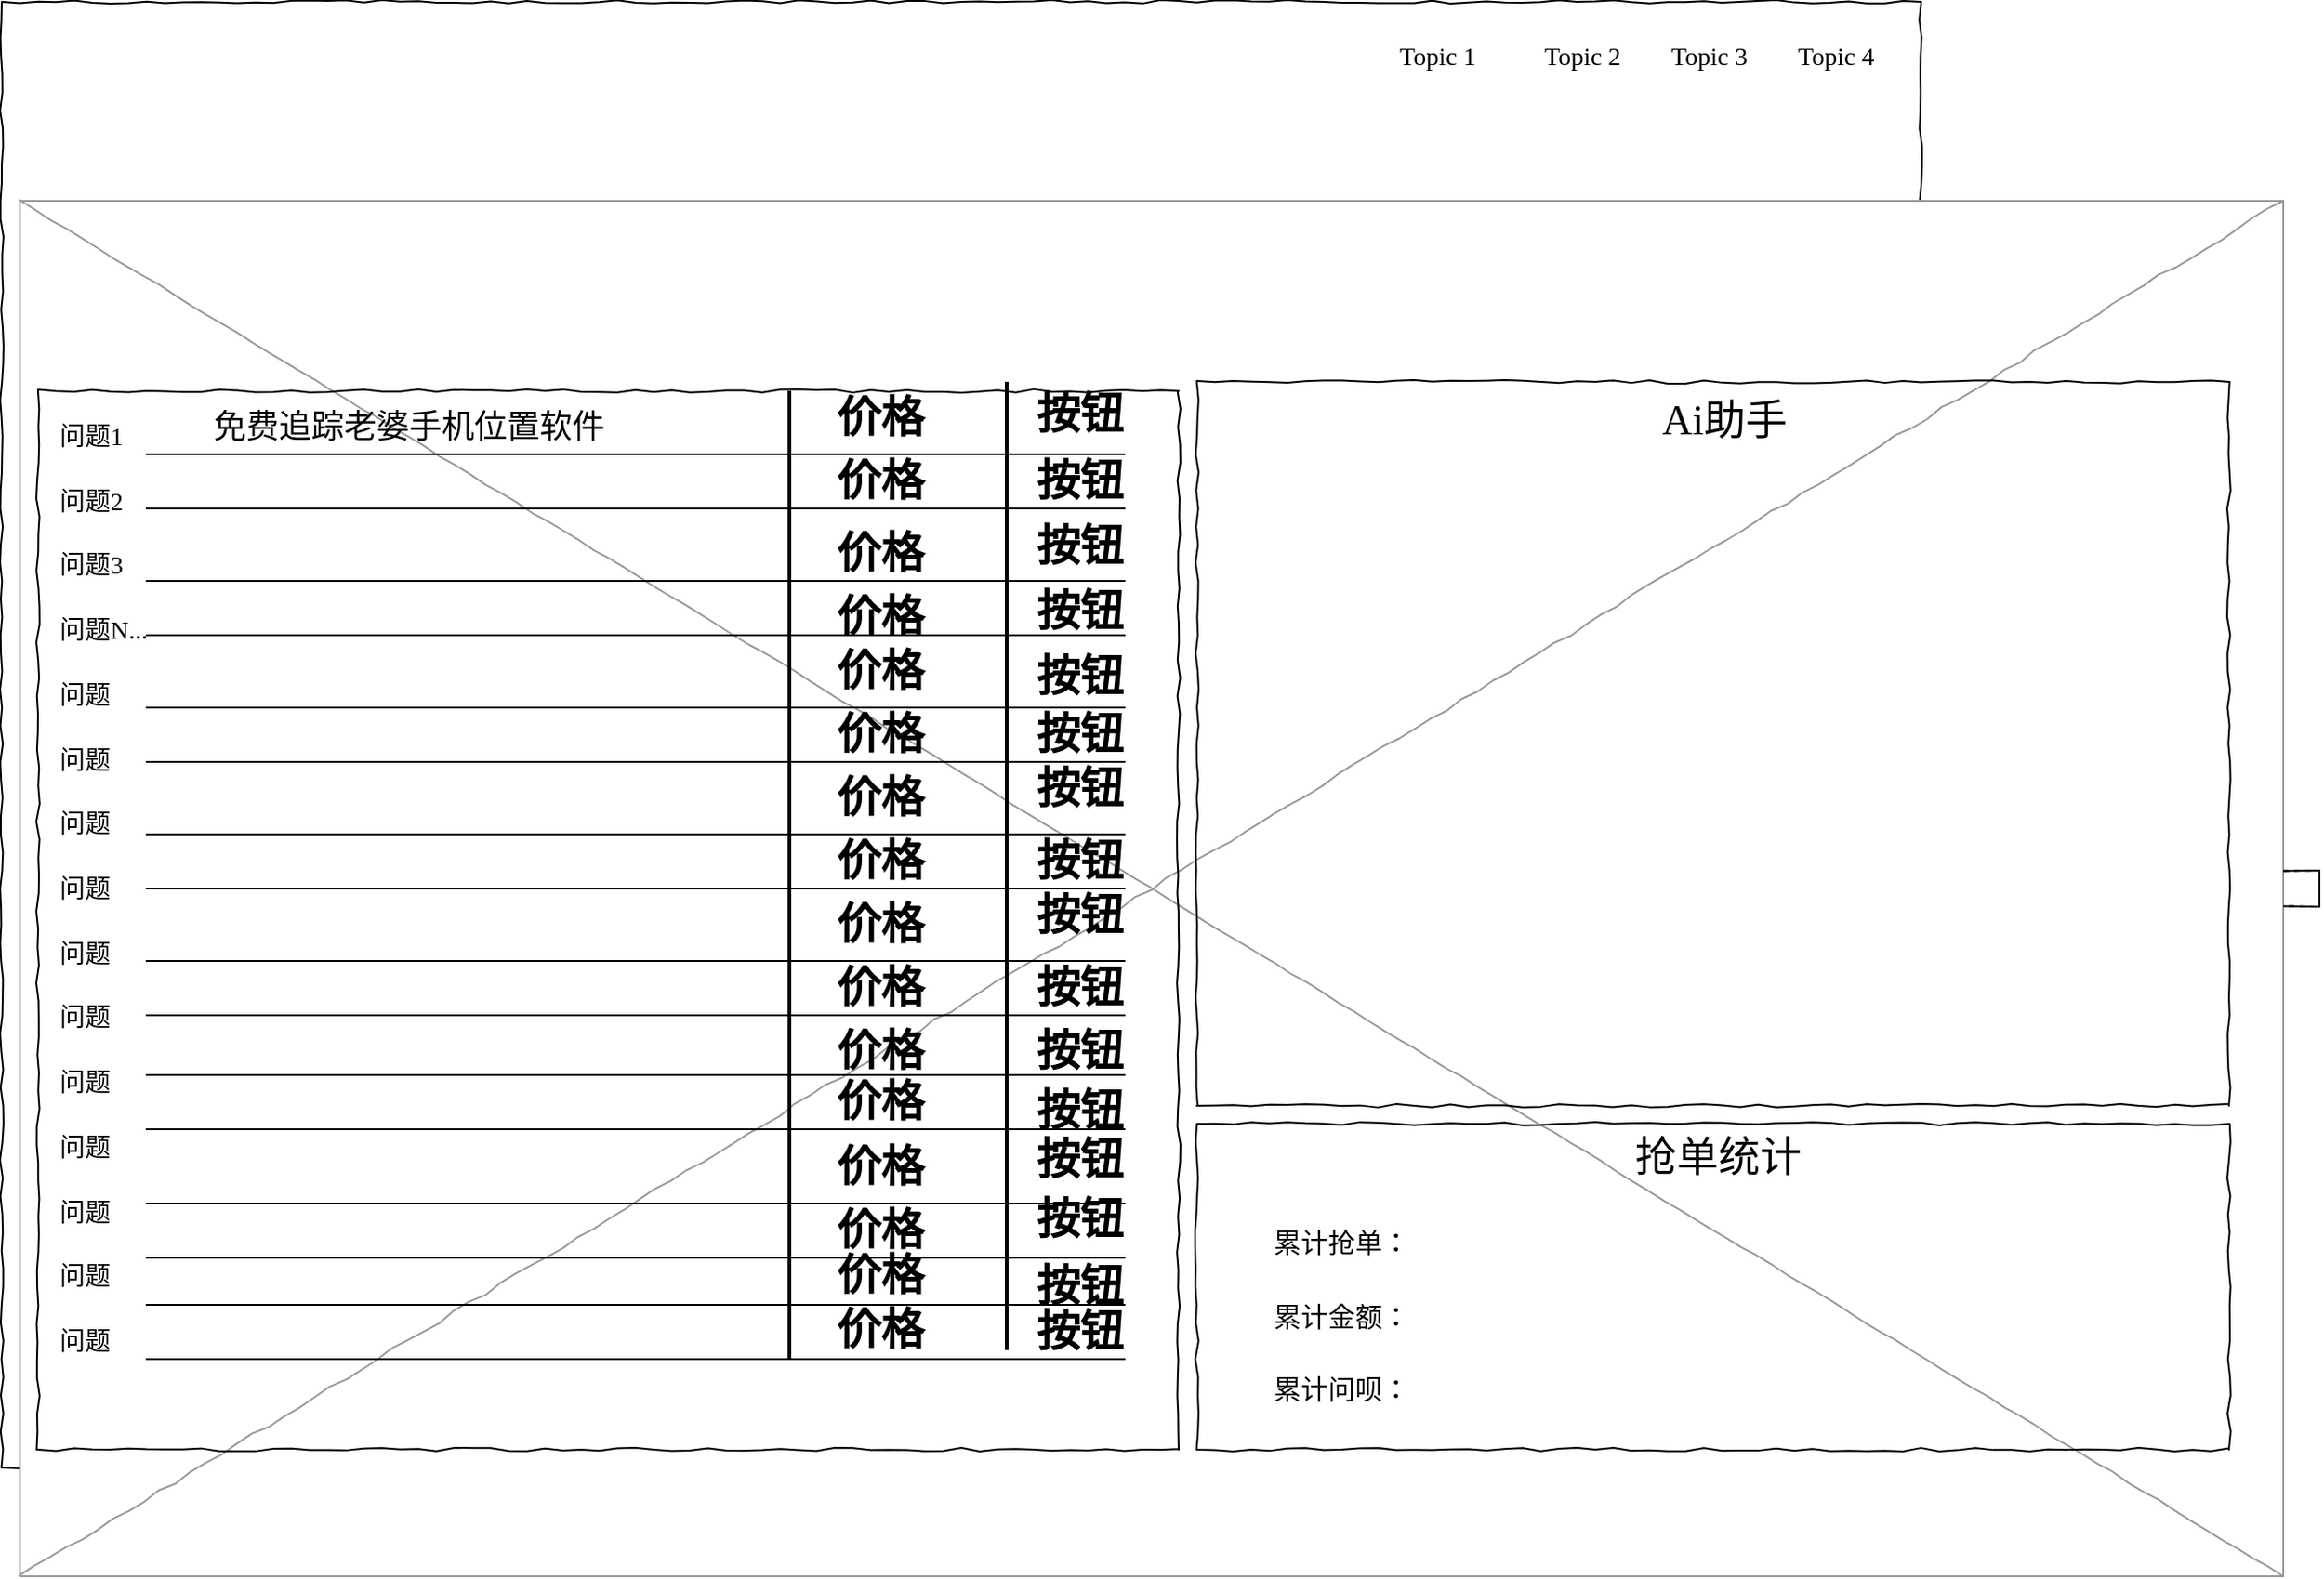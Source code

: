 <mxfile version="21.5.0" type="github">
  <diagram name="Page-1" id="03018318-947c-dd8e-b7a3-06fadd420f32">
    <mxGraphModel dx="1453" dy="986" grid="1" gridSize="10" guides="1" tooltips="1" connect="1" arrows="1" fold="1" page="1" pageScale="1" pageWidth="1100" pageHeight="850" background="#ffffff" math="0" shadow="0">
      <root>
        <mxCell id="0" />
        <mxCell id="1" parent="0" />
        <mxCell id="677b7b8949515195-1" value="" style="whiteSpace=wrap;html=1;rounded=0;shadow=0;labelBackgroundColor=none;strokeColor=#000000;strokeWidth=1;fillColor=none;fontFamily=Verdana;fontSize=12;fontColor=#000000;align=center;comic=1;" parent="1" vertex="1">
          <mxGeometry x="10" y="20" width="1060" height="810" as="geometry" />
        </mxCell>
        <mxCell id="677b7b8949515195-4" value="Topic 1" style="text;html=1;points=[];align=left;verticalAlign=top;spacingTop=-4;fontSize=14;fontFamily=Verdana" parent="1" vertex="1">
          <mxGeometry x="780" y="40" width="60" height="20" as="geometry" />
        </mxCell>
        <mxCell id="677b7b8949515195-5" value="Topic 2" style="text;html=1;points=[];align=left;verticalAlign=top;spacingTop=-4;fontSize=14;fontFamily=Verdana" parent="1" vertex="1">
          <mxGeometry x="860" y="40" width="60" height="20" as="geometry" />
        </mxCell>
        <mxCell id="677b7b8949515195-6" value="Topic 3" style="text;html=1;points=[];align=left;verticalAlign=top;spacingTop=-4;fontSize=14;fontFamily=Verdana" parent="1" vertex="1">
          <mxGeometry x="930" y="40" width="60" height="20" as="geometry" />
        </mxCell>
        <mxCell id="677b7b8949515195-7" value="Topic 4" style="text;html=1;points=[];align=left;verticalAlign=top;spacingTop=-4;fontSize=14;fontFamily=Verdana" parent="1" vertex="1">
          <mxGeometry x="1000" y="40" width="60" height="20" as="geometry" />
        </mxCell>
        <mxCell id="677b7b8949515195-8" value="" style="whiteSpace=wrap;html=1;rounded=0;shadow=0;labelBackgroundColor=none;strokeWidth=1;fillColor=none;fontFamily=Verdana;fontSize=12;align=center;comic=1;" parent="1" vertex="1">
          <mxGeometry x="30" y="230" width="200" height="590" as="geometry" />
        </mxCell>
        <mxCell id="677b7b8949515195-9" value="" style="line;strokeWidth=1;html=1;rounded=0;shadow=0;labelBackgroundColor=none;fillColor=none;fontFamily=Verdana;fontSize=14;fontColor=#000000;align=center;comic=1;" parent="1" vertex="1">
          <mxGeometry x="20" y="140" width="1060" height="10" as="geometry" />
        </mxCell>
        <mxCell id="677b7b8949515195-10" value="" style="whiteSpace=wrap;html=1;rounded=0;shadow=0;labelBackgroundColor=none;strokeWidth=1;fillColor=none;fontFamily=Verdana;fontSize=12;align=center;comic=1;" parent="1" vertex="1">
          <mxGeometry x="30" y="160" width="1040" height="50" as="geometry" />
        </mxCell>
        <mxCell id="677b7b8949515195-11" value="Section 1" style="text;html=1;points=[];align=left;verticalAlign=top;spacingTop=-4;fontSize=14;fontFamily=Verdana" parent="1" vertex="1">
          <mxGeometry x="330" y="175" width="60" height="20" as="geometry" />
        </mxCell>
        <mxCell id="677b7b8949515195-12" value="Section 2" style="text;html=1;points=[];align=left;verticalAlign=top;spacingTop=-4;fontSize=14;fontFamily=Verdana" parent="1" vertex="1">
          <mxGeometry x="477" y="175" width="60" height="20" as="geometry" />
        </mxCell>
        <mxCell id="677b7b8949515195-13" value="Section 3" style="text;html=1;points=[];align=left;verticalAlign=top;spacingTop=-4;fontSize=14;fontFamily=Verdana" parent="1" vertex="1">
          <mxGeometry x="623" y="175" width="60" height="20" as="geometry" />
        </mxCell>
        <mxCell id="677b7b8949515195-14" value="Section 4" style="text;html=1;points=[];align=left;verticalAlign=top;spacingTop=-4;fontSize=14;fontFamily=Verdana" parent="1" vertex="1">
          <mxGeometry x="770" y="175" width="60" height="20" as="geometry" />
        </mxCell>
        <mxCell id="677b7b8949515195-15" value="&lt;div style=&quot;text-align: justify&quot;&gt;&lt;span&gt;Lorem ipsum dolor sit amet, consectetur adipisicing elit, sed do eiusmod tempor incididunt ut labore et dolore magna aliqua. Ut enim ad minim veniam, quis nostrud exercitation ullamco laboris nisi ut aliquip ex ea commodo consequat. Duis aute irure dolor in reprehenderit in voluptate velit esse cillum dolore eu fugiat nulla pariatur. Excepteur sint occaecat cupidatat non proident, sunt in culpa qui officia deserunt mollit anim id est laborum.&lt;/span&gt;&lt;/div&gt;&lt;div style=&quot;text-align: justify&quot;&gt;&lt;span&gt;Sed ut perspiciatis unde omnis iste natus error sit voluptatem accusantium doloremque laudantium, totam rem aperiam, eaque ipsa quae ab illo inventore veritatis et quasi architecto beatae vitae dicta sunt explicabo. Nemo enim ipsam voluptatem quia voluptas sit aspernatur aut odit aut fugit, sed quia consequuntur magni dolores eos qui ratione voluptatem sequi nesciunt.&amp;nbsp;&lt;/span&gt;&lt;/div&gt;" style="whiteSpace=wrap;html=1;rounded=0;shadow=0;labelBackgroundColor=none;strokeWidth=1;fillColor=none;fontFamily=Verdana;fontSize=12;align=center;verticalAlign=top;spacing=10;comic=1;" parent="1" vertex="1">
          <mxGeometry x="250" y="640" width="580" height="180" as="geometry" />
        </mxCell>
        <mxCell id="677b7b8949515195-16" value="" style="verticalLabelPosition=bottom;shadow=0;dashed=0;align=center;html=1;verticalAlign=top;strokeWidth=1;shape=mxgraph.mockup.graphics.simpleIcon;strokeColor=#999999;rounded=0;labelBackgroundColor=none;fontFamily=Verdana;fontSize=14;fontColor=#000000;comic=1;" parent="1" vertex="1">
          <mxGeometry x="20" y="130" width="1250" height="760" as="geometry" />
        </mxCell>
        <mxCell id="677b7b8949515195-25" value="" style="whiteSpace=wrap;html=1;rounded=0;shadow=0;labelBackgroundColor=none;strokeWidth=1;fillColor=none;fontFamily=Verdana;fontSize=12;align=center;comic=1;" parent="1" vertex="1">
          <mxGeometry x="670" y="230" width="570" height="400" as="geometry" />
        </mxCell>
        <mxCell id="677b7b8949515195-26" value="" style="whiteSpace=wrap;html=1;rounded=0;shadow=0;labelBackgroundColor=none;strokeWidth=1;fillColor=none;fontFamily=Verdana;fontSize=12;align=center;comic=1;" parent="1" vertex="1">
          <mxGeometry x="670" y="640" width="570" height="180" as="geometry" />
        </mxCell>
        <mxCell id="677b7b8949515195-27" value="问题1" style="text;html=1;points=[];align=left;verticalAlign=top;spacingTop=-4;fontSize=14;fontFamily=Verdana" parent="1" vertex="1">
          <mxGeometry x="40" y="250" width="50" height="20" as="geometry" />
        </mxCell>
        <mxCell id="677b7b8949515195-28" value="问题2" style="text;html=1;points=[];align=left;verticalAlign=top;spacingTop=-4;fontSize=14;fontFamily=Verdana" parent="1" vertex="1">
          <mxGeometry x="40" y="286" width="170" height="20" as="geometry" />
        </mxCell>
        <mxCell id="677b7b8949515195-29" value="问题3" style="text;html=1;points=[];align=left;verticalAlign=top;spacingTop=-4;fontSize=14;fontFamily=Verdana" parent="1" vertex="1">
          <mxGeometry x="40" y="321" width="170" height="20" as="geometry" />
        </mxCell>
        <mxCell id="677b7b8949515195-30" value="问题N..." style="text;html=1;points=[];align=left;verticalAlign=top;spacingTop=-4;fontSize=14;fontFamily=Verdana" parent="1" vertex="1">
          <mxGeometry x="40" y="357" width="170" height="20" as="geometry" />
        </mxCell>
        <mxCell id="677b7b8949515195-31" value="问题" style="text;html=1;points=[];align=left;verticalAlign=top;spacingTop=-4;fontSize=14;fontFamily=Verdana" parent="1" vertex="1">
          <mxGeometry x="40" y="464" width="170" height="20" as="geometry" />
        </mxCell>
        <mxCell id="677b7b8949515195-32" value="问题" style="text;html=1;points=[];align=left;verticalAlign=top;spacingTop=-4;fontSize=14;fontFamily=Verdana" parent="1" vertex="1">
          <mxGeometry x="40" y="500" width="170" height="20" as="geometry" />
        </mxCell>
        <mxCell id="677b7b8949515195-33" value="问题" style="text;html=1;points=[];align=left;verticalAlign=top;spacingTop=-4;fontSize=14;fontFamily=Verdana" parent="1" vertex="1">
          <mxGeometry x="40" y="536" width="170" height="20" as="geometry" />
        </mxCell>
        <mxCell id="677b7b8949515195-34" value="问题" style="text;html=1;points=[];align=left;verticalAlign=top;spacingTop=-4;fontSize=14;fontFamily=Verdana" parent="1" vertex="1">
          <mxGeometry x="40" y="571" width="170" height="20" as="geometry" />
        </mxCell>
        <mxCell id="677b7b8949515195-35" value="问题" style="text;html=1;points=[];align=left;verticalAlign=top;spacingTop=-4;fontSize=14;fontFamily=Verdana" parent="1" vertex="1">
          <mxGeometry x="40" y="607" width="170" height="20" as="geometry" />
        </mxCell>
        <mxCell id="677b7b8949515195-36" value="问题" style="text;html=1;points=[];align=left;verticalAlign=top;spacingTop=-4;fontSize=14;fontFamily=Verdana" parent="1" vertex="1">
          <mxGeometry x="40" y="643" width="170" height="20" as="geometry" />
        </mxCell>
        <mxCell id="677b7b8949515195-37" value="问题" style="text;html=1;points=[];align=left;verticalAlign=top;spacingTop=-4;fontSize=14;fontFamily=Verdana" parent="1" vertex="1">
          <mxGeometry x="40" y="679" width="170" height="20" as="geometry" />
        </mxCell>
        <mxCell id="677b7b8949515195-38" value="问题" style="text;html=1;points=[];align=left;verticalAlign=top;spacingTop=-4;fontSize=14;fontFamily=Verdana" parent="1" vertex="1">
          <mxGeometry x="40" y="714" width="170" height="20" as="geometry" />
        </mxCell>
        <mxCell id="677b7b8949515195-39" value="问题" style="text;html=1;points=[];align=left;verticalAlign=top;spacingTop=-4;fontSize=14;fontFamily=Verdana" parent="1" vertex="1">
          <mxGeometry x="40" y="393" width="170" height="20" as="geometry" />
        </mxCell>
        <mxCell id="677b7b8949515195-40" value="问题" style="text;html=1;points=[];align=left;verticalAlign=top;spacingTop=-4;fontSize=14;fontFamily=Verdana" parent="1" vertex="1">
          <mxGeometry x="40" y="429" width="170" height="20" as="geometry" />
        </mxCell>
        <mxCell id="677b7b8949515195-41" value="问题" style="text;html=1;points=[];align=left;verticalAlign=top;spacingTop=-4;fontSize=14;fontFamily=Verdana" parent="1" vertex="1">
          <mxGeometry x="40" y="750" width="170" height="20" as="geometry" />
        </mxCell>
        <mxCell id="677b7b8949515195-42" value="&lt;font style=&quot;font-size: 23px;&quot;&gt;抢单统计&lt;/font&gt;" style="text;html=1;points=[];align=left;verticalAlign=top;spacingTop=-4;fontSize=14;fontFamily=Verdana" parent="1" vertex="1">
          <mxGeometry x="910" y="642" width="90" height="37" as="geometry" />
        </mxCell>
        <mxCell id="8sVmZBeLmpOsSXmFkfnY-3" value="" style="endArrow=none;dashed=1;html=1;rounded=0;" edge="1" parent="1" source="677b7b8949515195-16" target="677b7b8949515195-16">
          <mxGeometry width="50" height="50" relative="1" as="geometry">
            <mxPoint x="440" y="430" as="sourcePoint" />
            <mxPoint x="490" y="380" as="targetPoint" />
            <Array as="points">
              <mxPoint x="270" y="350" />
            </Array>
          </mxGeometry>
        </mxCell>
        <mxCell id="8sVmZBeLmpOsSXmFkfnY-4" value="" style="endArrow=none;html=1;rounded=0;" edge="1" parent="1" source="677b7b8949515195-16" target="677b7b8949515195-16">
          <mxGeometry width="50" height="50" relative="1" as="geometry">
            <mxPoint x="440" y="430" as="sourcePoint" />
            <mxPoint x="490" y="380" as="targetPoint" />
          </mxGeometry>
        </mxCell>
        <mxCell id="8sVmZBeLmpOsSXmFkfnY-7" value="" style="shape=partialRectangle;whiteSpace=wrap;html=1;left=0;right=0;fillColor=none;" vertex="1" parent="1">
          <mxGeometry x="90" y="270" width="540" height="30" as="geometry" />
        </mxCell>
        <mxCell id="8sVmZBeLmpOsSXmFkfnY-8" value="" style="shape=partialRectangle;whiteSpace=wrap;html=1;left=0;right=0;fillColor=none;" vertex="1" parent="1">
          <mxGeometry x="90" y="340" width="540" height="30" as="geometry" />
        </mxCell>
        <mxCell id="8sVmZBeLmpOsSXmFkfnY-10" value="" style="shape=partialRectangle;whiteSpace=wrap;html=1;left=0;right=0;fillColor=none;" vertex="1" parent="1">
          <mxGeometry x="90" y="410" width="540" height="30" as="geometry" />
        </mxCell>
        <mxCell id="8sVmZBeLmpOsSXmFkfnY-11" value="" style="shape=partialRectangle;whiteSpace=wrap;html=1;left=0;right=0;fillColor=none;" vertex="1" parent="1">
          <mxGeometry x="90" y="480" width="540" height="30" as="geometry" />
        </mxCell>
        <mxCell id="8sVmZBeLmpOsSXmFkfnY-12" value="" style="shape=partialRectangle;whiteSpace=wrap;html=1;left=0;right=0;fillColor=none;" vertex="1" parent="1">
          <mxGeometry x="90" y="550" width="540" height="30" as="geometry" />
        </mxCell>
        <mxCell id="8sVmZBeLmpOsSXmFkfnY-13" value="" style="shape=partialRectangle;whiteSpace=wrap;html=1;left=0;right=0;fillColor=none;" vertex="1" parent="1">
          <mxGeometry x="90" y="613" width="540" height="30" as="geometry" />
        </mxCell>
        <mxCell id="8sVmZBeLmpOsSXmFkfnY-14" value="" style="shape=partialRectangle;whiteSpace=wrap;html=1;left=0;right=0;fillColor=none;" vertex="1" parent="1">
          <mxGeometry x="90" y="684" width="540" height="30" as="geometry" />
        </mxCell>
        <mxCell id="8sVmZBeLmpOsSXmFkfnY-15" value="" style="shape=partialRectangle;whiteSpace=wrap;html=1;left=0;right=0;fillColor=none;" vertex="1" parent="1">
          <mxGeometry x="90" y="740" width="540" height="30" as="geometry" />
        </mxCell>
        <mxCell id="8sVmZBeLmpOsSXmFkfnY-17" value="" style="line;strokeWidth=2;direction=south;html=1;" vertex="1" parent="1">
          <mxGeometry x="440" y="235" width="10" height="535" as="geometry" />
        </mxCell>
        <mxCell id="8sVmZBeLmpOsSXmFkfnY-19" value="价格" style="text;strokeColor=none;fillColor=none;html=1;fontSize=24;fontStyle=1;verticalAlign=middle;align=center;" vertex="1" parent="1">
          <mxGeometry x="460" y="230" width="70" height="40" as="geometry" />
        </mxCell>
        <mxCell id="8sVmZBeLmpOsSXmFkfnY-20" value="价格" style="text;strokeColor=none;fillColor=none;html=1;fontSize=24;fontStyle=1;verticalAlign=middle;align=center;" vertex="1" parent="1">
          <mxGeometry x="460" y="265" width="70" height="40" as="geometry" />
        </mxCell>
        <mxCell id="8sVmZBeLmpOsSXmFkfnY-21" value="价格" style="text;strokeColor=none;fillColor=none;html=1;fontSize=24;fontStyle=1;verticalAlign=middle;align=center;" vertex="1" parent="1">
          <mxGeometry x="460" y="305" width="70" height="40" as="geometry" />
        </mxCell>
        <mxCell id="8sVmZBeLmpOsSXmFkfnY-22" value="价格" style="text;strokeColor=none;fillColor=none;html=1;fontSize=24;fontStyle=1;verticalAlign=middle;align=center;" vertex="1" parent="1">
          <mxGeometry x="460" y="340" width="70" height="40" as="geometry" />
        </mxCell>
        <mxCell id="8sVmZBeLmpOsSXmFkfnY-23" value="价格" style="text;strokeColor=none;fillColor=none;html=1;fontSize=24;fontStyle=1;verticalAlign=middle;align=center;" vertex="1" parent="1">
          <mxGeometry x="460" y="370" width="70" height="40" as="geometry" />
        </mxCell>
        <mxCell id="8sVmZBeLmpOsSXmFkfnY-24" value="价格" style="text;strokeColor=none;fillColor=none;html=1;fontSize=24;fontStyle=1;verticalAlign=middle;align=center;" vertex="1" parent="1">
          <mxGeometry x="460" y="405" width="70" height="40" as="geometry" />
        </mxCell>
        <mxCell id="8sVmZBeLmpOsSXmFkfnY-25" value="价格" style="text;strokeColor=none;fillColor=none;html=1;fontSize=24;fontStyle=1;verticalAlign=middle;align=center;" vertex="1" parent="1">
          <mxGeometry x="460" y="440" width="70" height="40" as="geometry" />
        </mxCell>
        <mxCell id="8sVmZBeLmpOsSXmFkfnY-26" value="价格" style="text;strokeColor=none;fillColor=none;html=1;fontSize=24;fontStyle=1;verticalAlign=middle;align=center;" vertex="1" parent="1">
          <mxGeometry x="460" y="475" width="70" height="40" as="geometry" />
        </mxCell>
        <mxCell id="8sVmZBeLmpOsSXmFkfnY-27" value="价格" style="text;strokeColor=none;fillColor=none;html=1;fontSize=24;fontStyle=1;verticalAlign=middle;align=center;" vertex="1" parent="1">
          <mxGeometry x="460" y="510" width="70" height="40" as="geometry" />
        </mxCell>
        <mxCell id="8sVmZBeLmpOsSXmFkfnY-28" value="价格" style="text;strokeColor=none;fillColor=none;html=1;fontSize=24;fontStyle=1;verticalAlign=middle;align=center;" vertex="1" parent="1">
          <mxGeometry x="460" y="545" width="70" height="40" as="geometry" />
        </mxCell>
        <mxCell id="8sVmZBeLmpOsSXmFkfnY-29" value="价格" style="text;strokeColor=none;fillColor=none;html=1;fontSize=24;fontStyle=1;verticalAlign=middle;align=center;" vertex="1" parent="1">
          <mxGeometry x="460" y="580" width="70" height="40" as="geometry" />
        </mxCell>
        <mxCell id="8sVmZBeLmpOsSXmFkfnY-30" value="价格" style="text;strokeColor=none;fillColor=none;html=1;fontSize=24;fontStyle=1;verticalAlign=middle;align=center;" vertex="1" parent="1">
          <mxGeometry x="460" y="608" width="70" height="40" as="geometry" />
        </mxCell>
        <mxCell id="8sVmZBeLmpOsSXmFkfnY-31" value="价格" style="text;strokeColor=none;fillColor=none;html=1;fontSize=24;fontStyle=1;verticalAlign=middle;align=center;" vertex="1" parent="1">
          <mxGeometry x="460" y="644" width="70" height="40" as="geometry" />
        </mxCell>
        <mxCell id="8sVmZBeLmpOsSXmFkfnY-32" value="价格" style="text;strokeColor=none;fillColor=none;html=1;fontSize=24;fontStyle=1;verticalAlign=middle;align=center;" vertex="1" parent="1">
          <mxGeometry x="460" y="679" width="70" height="40" as="geometry" />
        </mxCell>
        <mxCell id="8sVmZBeLmpOsSXmFkfnY-33" value="价格" style="text;strokeColor=none;fillColor=none;html=1;fontSize=24;fontStyle=1;verticalAlign=middle;align=center;" vertex="1" parent="1">
          <mxGeometry x="460" y="704" width="70" height="40" as="geometry" />
        </mxCell>
        <mxCell id="8sVmZBeLmpOsSXmFkfnY-34" value="价格" style="text;strokeColor=none;fillColor=none;html=1;fontSize=24;fontStyle=1;verticalAlign=middle;align=center;" vertex="1" parent="1">
          <mxGeometry x="460" y="734" width="70" height="40" as="geometry" />
        </mxCell>
        <mxCell id="8sVmZBeLmpOsSXmFkfnY-37" value="" style="line;strokeWidth=2;direction=south;html=1;" vertex="1" parent="1">
          <mxGeometry x="560" y="230" width="10" height="535" as="geometry" />
        </mxCell>
        <mxCell id="8sVmZBeLmpOsSXmFkfnY-38" value="按钮" style="text;strokeColor=none;fillColor=none;html=1;fontSize=24;fontStyle=1;verticalAlign=middle;align=center;" vertex="1" parent="1">
          <mxGeometry x="570" y="228" width="70" height="40" as="geometry" />
        </mxCell>
        <mxCell id="8sVmZBeLmpOsSXmFkfnY-40" value="按钮" style="text;strokeColor=none;fillColor=none;html=1;fontSize=24;fontStyle=1;verticalAlign=middle;align=center;" vertex="1" parent="1">
          <mxGeometry x="570" y="265" width="70" height="40" as="geometry" />
        </mxCell>
        <mxCell id="8sVmZBeLmpOsSXmFkfnY-41" value="按钮" style="text;strokeColor=none;fillColor=none;html=1;fontSize=24;fontStyle=1;verticalAlign=middle;align=center;" vertex="1" parent="1">
          <mxGeometry x="570" y="301" width="70" height="40" as="geometry" />
        </mxCell>
        <mxCell id="8sVmZBeLmpOsSXmFkfnY-42" value="按钮" style="text;strokeColor=none;fillColor=none;html=1;fontSize=24;fontStyle=1;verticalAlign=middle;align=center;" vertex="1" parent="1">
          <mxGeometry x="570" y="337" width="70" height="40" as="geometry" />
        </mxCell>
        <mxCell id="8sVmZBeLmpOsSXmFkfnY-43" value="按钮" style="text;strokeColor=none;fillColor=none;html=1;fontSize=24;fontStyle=1;verticalAlign=middle;align=center;" vertex="1" parent="1">
          <mxGeometry x="570" y="373" width="70" height="40" as="geometry" />
        </mxCell>
        <mxCell id="8sVmZBeLmpOsSXmFkfnY-44" value="按钮" style="text;strokeColor=none;fillColor=none;html=1;fontSize=24;fontStyle=1;verticalAlign=middle;align=center;" vertex="1" parent="1">
          <mxGeometry x="570" y="405" width="70" height="40" as="geometry" />
        </mxCell>
        <mxCell id="8sVmZBeLmpOsSXmFkfnY-45" value="按钮" style="text;strokeColor=none;fillColor=none;html=1;fontSize=24;fontStyle=1;verticalAlign=middle;align=center;" vertex="1" parent="1">
          <mxGeometry x="570" y="435" width="70" height="40" as="geometry" />
        </mxCell>
        <mxCell id="8sVmZBeLmpOsSXmFkfnY-46" value="按钮" style="text;strokeColor=none;fillColor=none;html=1;fontSize=24;fontStyle=1;verticalAlign=middle;align=center;" vertex="1" parent="1">
          <mxGeometry x="570" y="475" width="70" height="40" as="geometry" />
        </mxCell>
        <mxCell id="8sVmZBeLmpOsSXmFkfnY-47" value="按钮" style="text;strokeColor=none;fillColor=none;html=1;fontSize=24;fontStyle=1;verticalAlign=middle;align=center;" vertex="1" parent="1">
          <mxGeometry x="570" y="505" width="70" height="40" as="geometry" />
        </mxCell>
        <mxCell id="8sVmZBeLmpOsSXmFkfnY-48" value="按钮" style="text;strokeColor=none;fillColor=none;html=1;fontSize=24;fontStyle=1;verticalAlign=middle;align=center;" vertex="1" parent="1">
          <mxGeometry x="570" y="545" width="70" height="40" as="geometry" />
        </mxCell>
        <mxCell id="8sVmZBeLmpOsSXmFkfnY-49" value="按钮" style="text;strokeColor=none;fillColor=none;html=1;fontSize=24;fontStyle=1;verticalAlign=middle;align=center;" vertex="1" parent="1">
          <mxGeometry x="570" y="580" width="70" height="40" as="geometry" />
        </mxCell>
        <mxCell id="8sVmZBeLmpOsSXmFkfnY-50" value="按钮" style="text;strokeColor=none;fillColor=none;html=1;fontSize=24;fontStyle=1;verticalAlign=middle;align=center;" vertex="1" parent="1">
          <mxGeometry x="570" y="613" width="70" height="40" as="geometry" />
        </mxCell>
        <mxCell id="8sVmZBeLmpOsSXmFkfnY-51" value="按钮" style="text;strokeColor=none;fillColor=none;html=1;fontSize=24;fontStyle=1;verticalAlign=middle;align=center;" vertex="1" parent="1">
          <mxGeometry x="570" y="640" width="70" height="40" as="geometry" />
        </mxCell>
        <mxCell id="8sVmZBeLmpOsSXmFkfnY-52" value="按钮" style="text;strokeColor=none;fillColor=none;html=1;fontSize=24;fontStyle=1;verticalAlign=middle;align=center;" vertex="1" parent="1">
          <mxGeometry x="570" y="673" width="70" height="40" as="geometry" />
        </mxCell>
        <mxCell id="8sVmZBeLmpOsSXmFkfnY-53" value="按钮" style="text;strokeColor=none;fillColor=none;html=1;fontSize=24;fontStyle=1;verticalAlign=middle;align=center;" vertex="1" parent="1">
          <mxGeometry x="570" y="710" width="70" height="40" as="geometry" />
        </mxCell>
        <mxCell id="8sVmZBeLmpOsSXmFkfnY-54" value="按钮" style="text;strokeColor=none;fillColor=none;html=1;fontSize=24;fontStyle=1;verticalAlign=middle;align=center;" vertex="1" parent="1">
          <mxGeometry x="570" y="735" width="70" height="40" as="geometry" />
        </mxCell>
        <mxCell id="8sVmZBeLmpOsSXmFkfnY-55" value="&lt;font style=&quot;font-size: 18px;&quot;&gt;免费追踪老婆手机位置软件&lt;/font&gt;" style="text;html=1;strokeColor=none;fillColor=none;align=center;verticalAlign=middle;whiteSpace=wrap;rounded=0;" vertex="1" parent="1">
          <mxGeometry x="30" y="240" width="410" height="30" as="geometry" />
        </mxCell>
        <mxCell id="8sVmZBeLmpOsSXmFkfnY-56" value="" style="whiteSpace=wrap;html=1;rounded=0;shadow=0;labelBackgroundColor=none;strokeWidth=1;fillColor=none;fontFamily=Verdana;fontSize=12;align=center;comic=1;" vertex="1" parent="1">
          <mxGeometry x="30" y="235" width="630" height="585" as="geometry" />
        </mxCell>
        <mxCell id="8sVmZBeLmpOsSXmFkfnY-57" value="&lt;font style=&quot;font-size: 23px;&quot;&gt;Ai助手&lt;/font&gt;" style="text;html=1;points=[];align=left;verticalAlign=top;spacingTop=-4;fontSize=14;fontFamily=Verdana" vertex="1" parent="1">
          <mxGeometry x="925" y="235" width="70" height="37" as="geometry" />
        </mxCell>
        <mxCell id="8sVmZBeLmpOsSXmFkfnY-58" value="&lt;font style=&quot;font-size: 15px;&quot;&gt;累计抢单：&lt;/font&gt;" style="text;html=1;strokeColor=none;fillColor=none;align=center;verticalAlign=middle;whiteSpace=wrap;rounded=0;" vertex="1" parent="1">
          <mxGeometry x="710" y="689" width="80" height="31" as="geometry" />
        </mxCell>
        <mxCell id="8sVmZBeLmpOsSXmFkfnY-59" value="&lt;font style=&quot;font-size: 15px;&quot;&gt;累计金额：&lt;/font&gt;" style="text;html=1;strokeColor=none;fillColor=none;align=center;verticalAlign=middle;whiteSpace=wrap;rounded=0;" vertex="1" parent="1">
          <mxGeometry x="710" y="730" width="80" height="31" as="geometry" />
        </mxCell>
        <mxCell id="8sVmZBeLmpOsSXmFkfnY-60" value="&lt;font style=&quot;font-size: 15px;&quot;&gt;累计问呗：&lt;/font&gt;" style="text;html=1;strokeColor=none;fillColor=none;align=center;verticalAlign=middle;whiteSpace=wrap;rounded=0;" vertex="1" parent="1">
          <mxGeometry x="710" y="770" width="80" height="31" as="geometry" />
        </mxCell>
      </root>
    </mxGraphModel>
  </diagram>
</mxfile>
